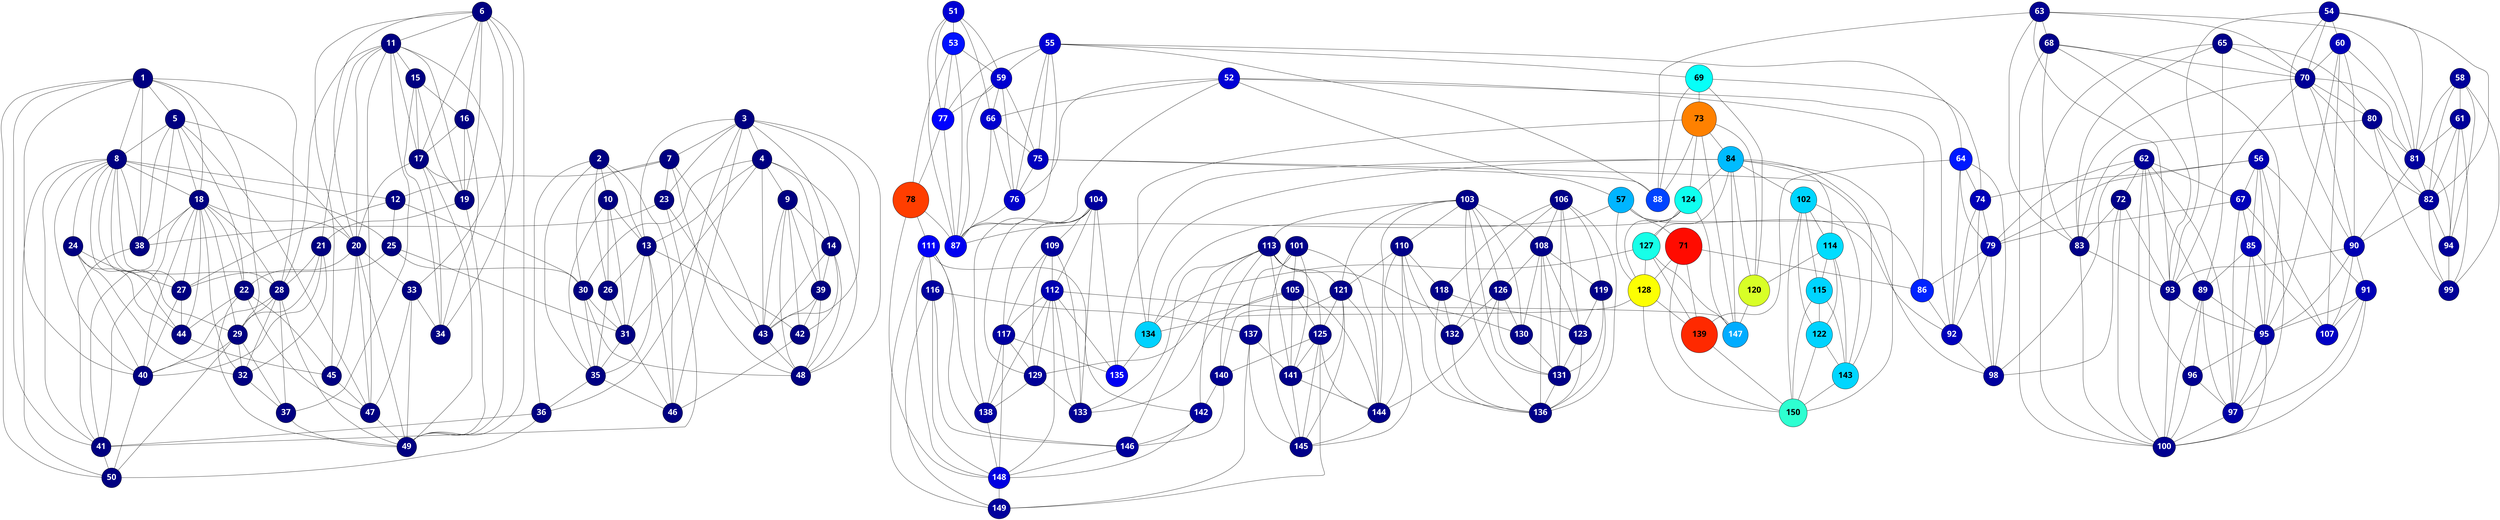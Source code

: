 graph Walk {
1 [fillcolor="0.6667,1.0000,0.5060"][style=filled][width=1.0000][height=1.0000][fontcolor="0,0,1.0"][fontsize=30][fontname="Arial Rounded MT Bold"]
1 -- 5
1 -- 8
1 -- 18
1 -- 28
1 -- 29
1 -- 38
1 -- 40
1 -- 41
1 -- 50
2 [fillcolor="0.6667,1.0000,0.5060"][style=filled][width=1.0000][height=1.0000][fontcolor="0,0,1.0"][fontsize=30][fontname="Arial Rounded MT Bold"]
2 -- 10
2 -- 13
2 -- 26
2 -- 35
2 -- 36
2 -- 46
3 [fillcolor="0.6667,1.0000,0.5060"][style=filled][width=1.0000][height=1.0000][fontcolor="0,0,1.0"][fontsize=30][fontname="Arial Rounded MT Bold"]
3 -- 4
3 -- 7
3 -- 13
3 -- 14
3 -- 23
3 -- 36
3 -- 43
3 -- 46
3 -- 48
4 [fillcolor="0.6667,1.0000,0.5060"][style=filled][width=1.0000][height=1.0000][fontcolor="0,0,1.0"][fontsize=30][fontname="Arial Rounded MT Bold"]
4 -- 9
4 -- 13
4 -- 30
4 -- 31
4 -- 39
4 -- 43
4 -- 48
5 [fillcolor="0.6667,1.0000,0.5060"][style=filled][width=1.0000][height=1.0000][fontcolor="0,0,1.0"][fontsize=30][fontname="Arial Rounded MT Bold"]
5 -- 8
5 -- 18
5 -- 20
5 -- 22
5 -- 38
5 -- 41
5 -- 47
6 [fillcolor="0.6667,1.0000,0.5060"][style=filled][width=1.0000][height=1.0000][fontcolor="0,0,1.0"][fontsize=30][fontname="Arial Rounded MT Bold"]
6 -- 11
6 -- 16
6 -- 17
6 -- 19
6 -- 20
6 -- 33
6 -- 34
6 -- 45
6 -- 49
7 [fillcolor="0.6667,1.0000,0.5060"][style=filled][width=1.0000][height=1.0000][fontcolor="0,0,1.0"][fontsize=30][fontname="Arial Rounded MT Bold"]
7 -- 12
7 -- 23
7 -- 30
7 -- 43
7 -- 48
8 [fillcolor="0.6667,1.0000,0.5060"][style=filled][width=1.0000][height=1.0000][fontcolor="0,0,1.0"][fontsize=30][fontname="Arial Rounded MT Bold"]
8 -- 12
8 -- 18
8 -- 24
8 -- 25
8 -- 27
8 -- 28
8 -- 29
8 -- 38
8 -- 40
8 -- 41
8 -- 44
8 -- 50
9 [fillcolor="0.6667,1.0000,0.5060"][style=filled][width=1.0000][height=1.0000][fontcolor="0,0,1.0"][fontsize=30][fontname="Arial Rounded MT Bold"]
9 -- 14
9 -- 39
9 -- 42
9 -- 43
9 -- 48
10 [fillcolor="0.6667,1.0000,0.5060"][style=filled][width=1.0000][height=1.0000][fontcolor="0,0,1.0"][fontsize=30][fontname="Arial Rounded MT Bold"]
10 -- 13
10 -- 26
10 -- 31
10 -- 35
11 [fillcolor="0.6667,1.0000,0.5060"][style=filled][width=1.0000][height=1.0000][fontcolor="0,0,1.0"][fontsize=30][fontname="Arial Rounded MT Bold"]
11 -- 15
11 -- 17
11 -- 19
11 -- 20
11 -- 21
11 -- 28
11 -- 37
11 -- 47
11 -- 49
12 [fillcolor="0.6667,1.0000,0.5060"][style=filled][width=1.0000][height=1.0000][fontcolor="0,0,1.0"][fontsize=30][fontname="Arial Rounded MT Bold"]
12 -- 25
12 -- 27
12 -- 30
13 [fillcolor="0.6667,1.0000,0.5060"][style=filled][width=1.0000][height=1.0000][fontcolor="0,0,1.0"][fontsize=30][fontname="Arial Rounded MT Bold"]
13 -- 26
13 -- 31
13 -- 35
13 -- 42
13 -- 46
14 [fillcolor="0.6667,1.0000,0.5060"][style=filled][width=1.0000][height=1.0000][fontcolor="0,0,1.0"][fontsize=30][fontname="Arial Rounded MT Bold"]
14 -- 39
14 -- 42
14 -- 43
14 -- 48
15 [fillcolor="0.6667,1.0000,0.5060"][style=filled][width=1.0000][height=1.0000][fontcolor="0,0,1.0"][fontsize=30][fontname="Arial Rounded MT Bold"]
15 -- 16
15 -- 17
15 -- 19
15 -- 34
16 [fillcolor="0.6667,1.0000,0.5060"][style=filled][width=1.0000][height=1.0000][fontcolor="0,0,1.0"][fontsize=30][fontname="Arial Rounded MT Bold"]
16 -- 17
16 -- 19
16 -- 34
17 [fillcolor="0.6667,1.0000,0.5060"][style=filled][width=1.0000][height=1.0000][fontcolor="0,0,1.0"][fontsize=30][fontname="Arial Rounded MT Bold"]
17 -- 19
17 -- 20
17 -- 34
17 -- 49
18 [fillcolor="0.6667,1.0000,0.5060"][style=filled][width=1.0000][height=1.0000][fontcolor="0,0,1.0"][fontsize=30][fontname="Arial Rounded MT Bold"]
18 -- 20
18 -- 22
18 -- 27
18 -- 28
18 -- 29
18 -- 32
18 -- 38
18 -- 40
18 -- 41
18 -- 44
19 [fillcolor="0.6667,1.0000,0.5060"][style=filled][width=1.0000][height=1.0000][fontcolor="0,0,1.0"][fontsize=30][fontname="Arial Rounded MT Bold"]
19 -- 21
19 -- 49
20 [fillcolor="0.6667,1.0000,0.5060"][style=filled][width=1.0000][height=1.0000][fontcolor="0,0,1.0"][fontsize=30][fontname="Arial Rounded MT Bold"]
20 -- 22
20 -- 33
20 -- 45
20 -- 47
20 -- 49
21 [fillcolor="0.6667,1.0000,0.5060"][style=filled][width=1.0000][height=1.0000][fontcolor="0,0,1.0"][fontsize=30][fontname="Arial Rounded MT Bold"]
21 -- 28
21 -- 29
21 -- 32
21 -- 40
22 [fillcolor="0.6667,1.0000,0.5060"][style=filled][width=1.0000][height=1.0000][fontcolor="0,0,1.0"][fontsize=30][fontname="Arial Rounded MT Bold"]
22 -- 44
22 -- 45
22 -- 47
22 -- 49
23 [fillcolor="0.6667,1.0000,0.5060"][style=filled][width=1.0000][height=1.0000][fontcolor="0,0,1.0"][fontsize=30][fontname="Arial Rounded MT Bold"]
23 -- 38
23 -- 41
23 -- 43
24 [fillcolor="0.6667,1.0000,0.5060"][style=filled][width=1.0000][height=1.0000][fontcolor="0,0,1.0"][fontsize=30][fontname="Arial Rounded MT Bold"]
24 -- 27
24 -- 32
24 -- 40
24 -- 44
25 [fillcolor="0.6667,1.0000,0.5060"][style=filled][width=1.0000][height=1.0000][fontcolor="0,0,1.0"][fontsize=30][fontname="Arial Rounded MT Bold"]
25 -- 27
25 -- 30
25 -- 31
26 [fillcolor="0.6667,1.0000,0.5060"][style=filled][width=1.0000][height=1.0000][fontcolor="0,0,1.0"][fontsize=30][fontname="Arial Rounded MT Bold"]
26 -- 31
26 -- 35
27 [fillcolor="0.6667,1.0000,0.5060"][style=filled][width=1.0000][height=1.0000][fontcolor="0,0,1.0"][fontsize=30][fontname="Arial Rounded MT Bold"]
27 -- 40
27 -- 44
28 [fillcolor="0.6667,1.0000,0.5060"][style=filled][width=1.0000][height=1.0000][fontcolor="0,0,1.0"][fontsize=30][fontname="Arial Rounded MT Bold"]
28 -- 29
28 -- 32
28 -- 37
28 -- 40
28 -- 49
29 [fillcolor="0.6667,1.0000,0.5060"][style=filled][width=1.0000][height=1.0000][fontcolor="0,0,1.0"][fontsize=30][fontname="Arial Rounded MT Bold"]
29 -- 32
29 -- 37
29 -- 40
29 -- 50
30 [fillcolor="0.6667,1.0000,0.5060"][style=filled][width=1.0000][height=1.0000][fontcolor="0,0,1.0"][fontsize=30][fontname="Arial Rounded MT Bold"]
30 -- 31
30 -- 35
30 -- 48
31 [fillcolor="0.6667,1.0000,0.5060"][style=filled][width=1.0000][height=1.0000][fontcolor="0,0,1.0"][fontsize=30][fontname="Arial Rounded MT Bold"]
31 -- 35
31 -- 46
32 [fillcolor="0.6667,1.0000,0.5060"][style=filled][width=1.0000][height=1.0000][fontcolor="0,0,1.0"][fontsize=30][fontname="Arial Rounded MT Bold"]
32 -- 37
33 [fillcolor="0.6667,1.0000,0.5060"][style=filled][width=1.0000][height=1.0000][fontcolor="0,0,1.0"][fontsize=30][fontname="Arial Rounded MT Bold"]
33 -- 34
33 -- 47
33 -- 49
34 [fillcolor="0.6667,1.0000,0.5060"][style=filled][width=1.0000][height=1.0000][fontcolor="0,0,1.0"][fontsize=30][fontname="Arial Rounded MT Bold"]
35 [fillcolor="0.6667,1.0000,0.5060"][style=filled][width=1.0000][height=1.0000][fontcolor="0,0,1.0"][fontsize=30][fontname="Arial Rounded MT Bold"]
35 -- 36
35 -- 46
36 [fillcolor="0.6667,1.0000,0.5060"][style=filled][width=1.0000][height=1.0000][fontcolor="0,0,1.0"][fontsize=30][fontname="Arial Rounded MT Bold"]
36 -- 41
36 -- 50
37 [fillcolor="0.6667,1.0000,0.5060"][style=filled][width=1.0000][height=1.0000][fontcolor="0,0,1.0"][fontsize=30][fontname="Arial Rounded MT Bold"]
37 -- 49
38 [fillcolor="0.6667,1.0000,0.5060"][style=filled][width=1.0000][height=1.0000][fontcolor="0,0,1.0"][fontsize=30][fontname="Arial Rounded MT Bold"]
38 -- 41
39 [fillcolor="0.6667,1.0000,0.5060"][style=filled][width=1.0000][height=1.0000][fontcolor="0,0,1.0"][fontsize=30][fontname="Arial Rounded MT Bold"]
39 -- 42
39 -- 43
39 -- 48
40 [fillcolor="0.6667,1.0000,0.5060"][style=filled][width=1.0000][height=1.0000][fontcolor="0,0,1.0"][fontsize=30][fontname="Arial Rounded MT Bold"]
40 -- 50
41 [fillcolor="0.6667,1.0000,0.5060"][style=filled][width=1.0000][height=1.0000][fontcolor="0,0,1.0"][fontsize=30][fontname="Arial Rounded MT Bold"]
41 -- 50
42 [fillcolor="0.6667,1.0000,0.5060"][style=filled][width=1.0000][height=1.0000][fontcolor="0,0,1.0"][fontsize=30][fontname="Arial Rounded MT Bold"]
42 -- 46
43 [fillcolor="0.6667,1.0000,0.5060"][style=filled][width=1.0000][height=1.0000][fontcolor="0,0,1.0"][fontsize=30][fontname="Arial Rounded MT Bold"]
43 -- 48
44 [fillcolor="0.6667,1.0000,0.5060"][style=filled][width=1.0000][height=1.0000][fontcolor="0,0,1.0"][fontsize=30][fontname="Arial Rounded MT Bold"]
44 -- 45
45 [fillcolor="0.6667,1.0000,0.5060"][style=filled][width=1.0000][height=1.0000][fontcolor="0,0,1.0"][fontsize=30][fontname="Arial Rounded MT Bold"]
45 -- 47
46 [fillcolor="0.6667,1.0000,0.5060"][style=filled][width=1.0000][height=1.0000][fontcolor="0,0,1.0"][fontsize=30][fontname="Arial Rounded MT Bold"]
47 [fillcolor="0.6667,1.0000,0.5060"][style=filled][width=1.0000][height=1.0000][fontcolor="0,0,1.0"][fontsize=30][fontname="Arial Rounded MT Bold"]
47 -- 49
48 [fillcolor="0.6667,1.0000,0.5060"][style=filled][width=1.0000][height=1.0000][fontcolor="0,0,1.0"][fontsize=30][fontname="Arial Rounded MT Bold"]
49 [fillcolor="0.6667,1.0000,0.5060"][style=filled][width=1.0000][height=1.0000][fontcolor="0,0,1.0"][fontsize=30][fontname="Arial Rounded MT Bold"]
50 [fillcolor="0.6667,1.0000,0.5060"][style=filled][width=1.0000][height=1.0000][fontcolor="0,0,1.0"][fontsize=30][fontname="Arial Rounded MT Bold"]
51 [fillcolor="0.6667,1.0000,0.8287"][style=filled][width=1.0808][height=1.0808][fontcolor="0,0,1.0"][fontsize=30][fontname="Arial Rounded MT Bold"]
51 -- 53
51 -- 59
51 -- 66
51 -- 77
51 -- 87
52 [fillcolor="0.6667,1.0000,0.8327"][style=filled][width=1.0816][height=1.0816][fontcolor="0,0,1.0"][fontsize=30][fontname="Arial Rounded MT Bold"]
52 -- 57
52 -- 66
52 -- 76
52 -- 86
52 -- 87
52 -- 92
53 [fillcolor="0.6547,1.0000,1.0000"][style=filled][width=1.1421][height=1.1421][fontcolor="0,0,1.0"][fontsize=30][fontname="Arial Rounded MT Bold"]
53 -- 59
53 -- 77
53 -- 78
53 -- 87
54 [fillcolor="0.6667,1.0000,0.6335"][style=filled][width=1.0322][height=1.0322][fontcolor="0,0,1.0"][fontsize=30][fontname="Arial Rounded MT Bold"]
54 -- 60
54 -- 70
54 -- 81
54 -- 82
54 -- 90
54 -- 93
55 [fillcolor="0.6667,1.0000,0.8287"][style=filled][width=1.0809][height=1.0809][fontcolor="0,0,1.0"][fontsize=30][fontname="Arial Rounded MT Bold"]
55 -- 59
55 -- 64
55 -- 69
55 -- 75
55 -- 76
55 -- 77
55 -- 87
55 -- 88
56 [fillcolor="0.6667,1.0000,0.6853"][style=filled][width=1.0450][height=1.0450][fontcolor="0,0,1.0"][fontsize=30][fontname="Arial Rounded MT Bold"]
56 -- 67
56 -- 74
56 -- 79
56 -- 85
56 -- 91
56 -- 95
56 -- 97
57 [fillcolor="0.5485,1.0000,1.0000"][style=filled][width=1.3024][height=1.3024][fontcolor="0,0,0.0"][fontsize=30][fontname="Arial Rounded MT Bold"]
57 -- 71
57 -- 86
57 -- 87
57 -- 92
57 -- 128
58 [fillcolor="0.6667,1.0000,0.6016"][style=filled][width=1.0237][height=1.0237][fontcolor="0,0,1.0"][fontsize=30][fontname="Arial Rounded MT Bold"]
58 -- 61
58 -- 81
58 -- 82
58 -- 94
58 -- 99
59 [fillcolor="0.6667,1.0000,0.8088"][style=filled][width=1.0763][height=1.0763][fontcolor="0,0,1.0"][fontsize=30][fontname="Arial Rounded MT Bold"]
59 -- 66
59 -- 75
59 -- 76
59 -- 77
59 -- 87
60 [fillcolor="0.6667,1.0000,0.7211"][style=filled][width=1.0535][height=1.0535][fontcolor="0,0,1.0"][fontsize=30][fontname="Arial Rounded MT Bold"]
60 -- 70
60 -- 81
60 -- 90
60 -- 95
60 -- 107
61 [fillcolor="0.6667,1.0000,0.6016"][style=filled][width=1.0237][height=1.0237][fontcolor="0,0,1.0"][fontsize=30][fontname="Arial Rounded MT Bold"]
61 -- 81
61 -- 82
61 -- 94
61 -- 99
62 [fillcolor="0.6667,1.0000,0.5936"][style=filled][width=1.0221][height=1.0221][fontcolor="0,0,1.0"][fontsize=30][fontname="Arial Rounded MT Bold"]
62 -- 67
62 -- 72
62 -- 79
62 -- 89
62 -- 96
62 -- 97
62 -- 98
62 -- 100
63 [fillcolor="0.6667,1.0000,0.5697"][style=filled][width=1.0156][height=1.0156][fontcolor="0,0,1.0"][fontsize=30][fontname="Arial Rounded MT Bold"]
63 -- 68
63 -- 70
63 -- 81
63 -- 83
63 -- 88
63 -- 93
64 [fillcolor="0.6494,1.0000,1.0000"][style=filled][width=1.1500][height=1.1500][fontcolor="0,0,1.0"][fontsize=30][fontname="Arial Rounded MT Bold"]
64 -- 74
64 -- 79
64 -- 92
64 -- 98
64 -- 139
65 [fillcolor="0.6667,1.0000,0.5378"][style=filled][width=1.0082][height=1.0082][fontcolor="0,0,1.0"][fontsize=30][fontname="Arial Rounded MT Bold"]
65 -- 70
65 -- 80
65 -- 83
65 -- 89
65 -- 100
66 [fillcolor="0.6667,1.0000,0.8048"][style=filled][width=1.0752][height=1.0752][fontcolor="0,0,1.0"][fontsize=30][fontname="Arial Rounded MT Bold"]
66 -- 75
66 -- 76
66 -- 87
67 [fillcolor="0.6667,1.0000,0.7291"][style=filled][width=1.0564][height=1.0564][fontcolor="0,0,1.0"][fontsize=30][fontname="Arial Rounded MT Bold"]
67 -- 79
67 -- 85
67 -- 97
67 -- 107
68 [fillcolor="0.6667,1.0000,0.5378"][style=filled][width=1.0076][height=1.0076][fontcolor="0,0,1.0"][fontsize=30][fontname="Arial Rounded MT Bold"]
68 -- 70
68 -- 83
68 -- 93
68 -- 95
68 -- 100
69 [fillcolor="0.4952,0.9721,1.0000"][style=filled][width=1.3818][height=1.3818][fontcolor="0,0,0.0"][fontsize=30][fontname="Arial Rounded MT Bold"]
69 -- 73
69 -- 74
69 -- 88
69 -- 120
70 [fillcolor="0.6667,1.0000,0.5896"][style=filled][width=1.0212][height=1.0212][fontcolor="0,0,1.0"][fontsize=30][fontname="Arial Rounded MT Bold"]
70 -- 80
70 -- 81
70 -- 82
70 -- 83
70 -- 90
70 -- 93
71 [fillcolor="0.0073,1.0000,1.0000"][style=filled][width=1.8660][height=1.8660][fontcolor="0,0,0.0"][fontsize=30][fontname="Arial Rounded MT Bold"]
71 -- 86
71 -- 128
71 -- 139
71 -- 150
72 [fillcolor="0.6667,1.0000,0.5378"][style=filled][width=1.0077][height=1.0077][fontcolor="0,0,1.0"][fontsize=30][fontname="Arial Rounded MT Bold"]
72 -- 83
72 -- 93
72 -- 98
72 -- 100
73 [fillcolor="0.0843,1.0000,1.0000"][style=filled][width=1.7497][height=1.7497][fontcolor="0,0,0.0"][fontsize=30][fontname="Arial Rounded MT Bold"]
73 -- 84
73 -- 88
73 -- 120
73 -- 124
73 -- 134
73 -- 147
74 [fillcolor="0.6667,1.0000,0.7211"][style=filled][width=1.0540][height=1.0540][fontcolor="0,0,1.0"][fontsize=30][fontname="Arial Rounded MT Bold"]
74 -- 79
74 -- 92
74 -- 98
75 [fillcolor="0.6667,1.0000,0.7450"][style=filled][width=1.0603][height=1.0603][fontcolor="0,0,1.0"][fontsize=30][fontname="Arial Rounded MT Bold"]
75 -- 76
75 -- 88
75 -- 98
76 [fillcolor="0.6667,1.0000,0.7968"][style=filled][width=1.0732][height=1.0732][fontcolor="0,0,1.0"][fontsize=30][fontname="Arial Rounded MT Bold"]
76 -- 87
77 [fillcolor="0.6653,1.0000,1.0000"][style=filled][width=1.1264][height=1.1264][fontcolor="0,0,1.0"][fontsize=30][fontname="Arial Rounded MT Bold"]
77 -- 78
77 -- 87
78 [fillcolor="0.0405,1.0000,1.0000"][style=filled][width=1.8161][height=1.8161][fontcolor="0,0,0.0"][fontsize=30][fontname="Arial Rounded MT Bold"]
78 -- 87
78 -- 111
78 -- 148
79 [fillcolor="0.6667,1.0000,0.6733"][style=filled][width=1.0424][height=1.0424][fontcolor="0,0,1.0"][fontsize=30][fontname="Arial Rounded MT Bold"]
79 -- 86
79 -- 92
79 -- 98
80 [fillcolor="0.6667,1.0000,0.5618"][style=filled][width=1.0140][height=1.0140][fontcolor="0,0,1.0"][fontsize=30][fontname="Arial Rounded MT Bold"]
80 -- 81
80 -- 82
80 -- 83
80 -- 99
81 [fillcolor="0.6667,1.0000,0.6175"][style=filled][width=1.0277][height=1.0277][fontcolor="0,0,1.0"][fontsize=30][fontname="Arial Rounded MT Bold"]
81 -- 82
81 -- 90
81 -- 94
82 [fillcolor="0.6667,1.0000,0.6056"][style=filled][width=1.0254][height=1.0254][fontcolor="0,0,1.0"][fontsize=30][fontname="Arial Rounded MT Bold"]
82 -- 90
82 -- 94
82 -- 99
83 [fillcolor="0.6667,1.0000,0.5299"][style=filled][width=1.0064][height=1.0064][fontcolor="0,0,1.0"][fontsize=30][fontname="Arial Rounded MT Bold"]
83 -- 93
83 -- 100
84 [fillcolor="0.5438,1.0000,1.0000"][style=filled][width=1.3095][height=1.3095][fontcolor="0,0,0.0"][fontsize=30][fontname="Arial Rounded MT Bold"]
84 -- 102
84 -- 114
84 -- 120
84 -- 124
84 -- 127
84 -- 134
84 -- 135
84 -- 143
84 -- 147
84 -- 150
85 [fillcolor="0.6667,1.0000,0.7291"][style=filled][width=1.0561][height=1.0561][fontcolor="0,0,1.0"][fontsize=30][fontname="Arial Rounded MT Bold"]
85 -- 89
85 -- 95
85 -- 97
85 -- 107
86 [fillcolor="0.6428,1.0000,1.0000"][style=filled][width=1.1604][height=1.1604][fontcolor="0,0,1.0"][fontsize=30][fontname="Arial Rounded MT Bold"]
86 -- 92
87 [fillcolor="0.6667,1.0000,0.9402"][style=filled][width=1.1092][height=1.1092][fontcolor="0,0,1.0"][fontsize=30][fontname="Arial Rounded MT Bold"]
88 [fillcolor="0.6222,1.0000,1.0000"][style=filled][width=1.1911][height=1.1911][fontcolor="0,0,1.0"][fontsize=30][fontname="Arial Rounded MT Bold"]
89 [fillcolor="0.6667,1.0000,0.5936"][style=filled][width=1.0223][height=1.0223][fontcolor="0,0,1.0"][fontsize=30][fontname="Arial Rounded MT Bold"]
89 -- 95
89 -- 96
89 -- 97
89 -- 100
90 [fillcolor="0.6667,1.0000,0.6972"][style=filled][width=1.0482][height=1.0482][fontcolor="0,0,1.0"][fontsize=30][fontname="Arial Rounded MT Bold"]
90 -- 91
90 -- 93
90 -- 95
90 -- 107
91 [fillcolor="0.6667,1.0000,0.7171"][style=filled][width=1.0531][height=1.0531][fontcolor="0,0,1.0"][fontsize=30][fontname="Arial Rounded MT Bold"]
91 -- 95
91 -- 97
91 -- 100
91 -- 107
92 [fillcolor="0.6667,1.0000,0.7371"][style=filled][width=1.0582][height=1.0582][fontcolor="0,0,1.0"][fontsize=30][fontname="Arial Rounded MT Bold"]
92 -- 98
93 [fillcolor="0.6667,1.0000,0.5618"][style=filled][width=1.0141][height=1.0141][fontcolor="0,0,1.0"][fontsize=30][fontname="Arial Rounded MT Bold"]
93 -- 95
93 -- 100
94 [fillcolor="0.6667,1.0000,0.6016"][style=filled][width=1.0237][height=1.0237][fontcolor="0,0,1.0"][fontsize=30][fontname="Arial Rounded MT Bold"]
94 -- 99
95 [fillcolor="0.6667,1.0000,0.6414"][style=filled][width=1.0336][height=1.0336][fontcolor="0,0,1.0"][fontsize=30][fontname="Arial Rounded MT Bold"]
95 -- 96
95 -- 97
95 -- 100
96 [fillcolor="0.6667,1.0000,0.5657"][style=filled][width=1.0146][height=1.0146][fontcolor="0,0,1.0"][fontsize=30][fontname="Arial Rounded MT Bold"]
96 -- 97
96 -- 100
97 [fillcolor="0.6667,1.0000,0.6494"][style=filled][width=1.0358][height=1.0358][fontcolor="0,0,1.0"][fontsize=30][fontname="Arial Rounded MT Bold"]
97 -- 100
98 [fillcolor="0.6667,1.0000,0.6175"][style=filled][width=1.0283][height=1.0283][fontcolor="0,0,1.0"][fontsize=30][fontname="Arial Rounded MT Bold"]
99 [fillcolor="0.6667,1.0000,0.5936"][style=filled][width=1.0216][height=1.0216][fontcolor="0,0,1.0"][fontsize=30][fontname="Arial Rounded MT Bold"]
100 [fillcolor="0.6667,1.0000,0.5657"][style=filled][width=1.0149][height=1.0149][fontcolor="0,0,1.0"][fontsize=30][fontname="Arial Rounded MT Bold"]
101 [fillcolor="0.6667,1.0000,0.5418"][style=filled][width=1.0085][height=1.0085][fontcolor="0,0,1.0"][fontsize=30][fontname="Arial Rounded MT Bold"]
101 -- 105
101 -- 137
101 -- 141
101 -- 144
101 -- 145
102 [fillcolor="0.5272,1.0000,1.0000"][style=filled][width=1.3341][height=1.3341][fontcolor="0,0,0.0"][fontsize=30][fontname="Arial Rounded MT Bold"]
102 -- 114
102 -- 115
102 -- 122
102 -- 143
102 -- 150
103 [fillcolor="0.6667,1.0000,0.5339"][style=filled][width=1.0073][height=1.0073][fontcolor="0,0,1.0"][fontsize=30][fontname="Arial Rounded MT Bold"]
103 -- 108
103 -- 110
103 -- 113
103 -- 121
103 -- 126
103 -- 130
103 -- 131
103 -- 136
103 -- 144
104 [fillcolor="0.6667,1.0000,0.6175"][style=filled][width=1.0283][height=1.0283][fontcolor="0,0,1.0"][fontsize=30][fontname="Arial Rounded MT Bold"]
104 -- 109
104 -- 112
104 -- 117
104 -- 129
104 -- 133
104 -- 135
104 -- 138
105 [fillcolor="0.6667,1.0000,0.5498"][style=filled][width=1.0112][height=1.0112][fontcolor="0,0,1.0"][fontsize=30][fontname="Arial Rounded MT Bold"]
105 -- 125
105 -- 129
105 -- 133
105 -- 141
105 -- 144
106 [fillcolor="0.6667,1.0000,0.5339"][style=filled][width=1.0072][height=1.0072][fontcolor="0,0,1.0"][fontsize=30][fontname="Arial Rounded MT Bold"]
106 -- 108
106 -- 118
106 -- 119
106 -- 123
106 -- 131
106 -- 132
106 -- 136
107 [fillcolor="0.6667,1.0000,0.7689"][style=filled][width=1.0656][height=1.0656][fontcolor="0,0,1.0"][fontsize=30][fontname="Arial Rounded MT Bold"]
108 [fillcolor="0.6667,1.0000,0.5339"][style=filled][width=1.0072][height=1.0072][fontcolor="0,0,1.0"][fontsize=30][fontname="Arial Rounded MT Bold"]
108 -- 119
108 -- 123
108 -- 126
108 -- 130
108 -- 131
108 -- 136
109 [fillcolor="0.6667,1.0000,0.6056"][style=filled][width=1.0249][height=1.0249][fontcolor="0,0,1.0"][fontsize=30][fontname="Arial Rounded MT Bold"]
109 -- 112
109 -- 117
109 -- 129
109 -- 133
110 [fillcolor="0.6667,1.0000,0.5339"][style=filled][width=1.0073][height=1.0073][fontcolor="0,0,1.0"][fontsize=30][fontname="Arial Rounded MT Bold"]
110 -- 118
110 -- 121
110 -- 132
110 -- 136
110 -- 144
110 -- 145
111 [fillcolor="0.6667,1.0000,0.9681"][style=filled][width=1.1163][height=1.1163][fontcolor="0,0,1.0"][fontsize=30][fontname="Arial Rounded MT Bold"]
111 -- 116
111 -- 138
111 -- 142
111 -- 146
111 -- 148
111 -- 149
112 [fillcolor="0.6667,1.0000,0.6932"][style=filled][width=1.0471][height=1.0471][fontcolor="0,0,1.0"][fontsize=30][fontname="Arial Rounded MT Bold"]
112 -- 117
112 -- 129
112 -- 133
112 -- 135
112 -- 138
112 -- 147
112 -- 148
113 [fillcolor="0.6667,1.0000,0.5538"][style=filled][width=1.0120][height=1.0120][fontcolor="0,0,1.0"][fontsize=30][fontname="Arial Rounded MT Bold"]
113 -- 121
113 -- 125
113 -- 130
113 -- 133
113 -- 140
113 -- 141
113 -- 142
113 -- 146
114 [fillcolor="0.5226,1.0000,1.0000"][style=filled][width=1.3413][height=1.3413][fontcolor="0,0,0.0"][fontsize=30][fontname="Arial Rounded MT Bold"]
114 -- 115
114 -- 120
114 -- 122
114 -- 143
115 [fillcolor="0.5286,1.0000,1.0000"][style=filled][width=1.3318][height=1.3318][fontcolor="0,0,0.0"][fontsize=30][fontname="Arial Rounded MT Bold"]
115 -- 122
115 -- 143
115 -- 150
116 [fillcolor="0.6667,1.0000,0.6255"][style=filled][width=1.0302][height=1.0302][fontcolor="0,0,1.0"][fontsize=30][fontname="Arial Rounded MT Bold"]
116 -- 137
116 -- 146
116 -- 148
116 -- 149
117 [fillcolor="0.6667,1.0000,0.6295"][style=filled][width=1.0307][height=1.0307][fontcolor="0,0,1.0"][fontsize=30][fontname="Arial Rounded MT Bold"]
117 -- 129
117 -- 135
117 -- 138
117 -- 148
118 [fillcolor="0.6667,1.0000,0.5339"][style=filled][width=1.0072][height=1.0072][fontcolor="0,0,1.0"][fontsize=30][fontname="Arial Rounded MT Bold"]
118 -- 123
118 -- 132
118 -- 136
119 [fillcolor="0.6667,1.0000,0.5339"][style=filled][width=1.0072][height=1.0072][fontcolor="0,0,1.0"][fontsize=30][fontname="Arial Rounded MT Bold"]
119 -- 123
119 -- 131
119 -- 136
120 [fillcolor="0.1973,0.8446,1.0000"][style=filled][width=1.5872][height=1.5872][fontcolor="0,0,0.0"][fontsize=30][fontname="Arial Rounded MT Bold"]
120 -- 147
121 [fillcolor="0.6667,1.0000,0.5378"][style=filled][width=1.0078][height=1.0078][fontcolor="0,0,1.0"][fontsize=30][fontname="Arial Rounded MT Bold"]
121 -- 125
121 -- 140
121 -- 141
121 -- 144
121 -- 145
122 [fillcolor="0.5292,1.0000,1.0000"][style=filled][width=1.3312][height=1.3312][fontcolor="0,0,0.0"][fontsize=30][fontname="Arial Rounded MT Bold"]
122 -- 143
122 -- 150
123 [fillcolor="0.6667,1.0000,0.5339"][style=filled][width=1.0072][height=1.0072][fontcolor="0,0,1.0"][fontsize=30][fontname="Arial Rounded MT Bold"]
123 -- 131
123 -- 136
124 [fillcolor="0.4887,0.9363,1.0000"][style=filled][width=1.3911][height=1.3911][fontcolor="0,0,0.0"][fontsize=30][fontname="Arial Rounded MT Bold"]
124 -- 127
124 -- 128
124 -- 134
124 -- 147
125 [fillcolor="0.6667,1.0000,0.5498"][style=filled][width=1.0105][height=1.0105][fontcolor="0,0,1.0"][fontsize=30][fontname="Arial Rounded MT Bold"]
125 -- 140
125 -- 141
125 -- 144
125 -- 145
125 -- 149
126 [fillcolor="0.6667,1.0000,0.5339"][style=filled][width=1.0072][height=1.0072][fontcolor="0,0,1.0"][fontsize=30][fontname="Arial Rounded MT Bold"]
126 -- 130
126 -- 131
126 -- 132
126 -- 144
127 [fillcolor="0.4832,0.9084,1.0000"][style=filled][width=1.3981][height=1.3981][fontcolor="0,0,0.0"][fontsize=30][fontname="Arial Rounded MT Bold"]
127 -- 128
127 -- 134
127 -- 139
127 -- 147
128 [fillcolor="0.1687,0.9880,1.0000"][style=filled][width=1.6227][height=1.6227][fontcolor="0,0,0.0"][fontsize=30][fontname="Arial Rounded MT Bold"]
128 -- 134
128 -- 139
128 -- 150
129 [fillcolor="0.6667,1.0000,0.5936"][style=filled][width=1.0225][height=1.0225][fontcolor="0,0,1.0"][fontsize=30][fontname="Arial Rounded MT Bold"]
129 -- 133
129 -- 138
130 [fillcolor="0.6667,1.0000,0.5339"][style=filled][width=1.0073][height=1.0073][fontcolor="0,0,1.0"][fontsize=30][fontname="Arial Rounded MT Bold"]
130 -- 131
131 [fillcolor="0.6667,1.0000,0.5339"][style=filled][width=1.0072][height=1.0072][fontcolor="0,0,1.0"][fontsize=30][fontname="Arial Rounded MT Bold"]
131 -- 136
132 [fillcolor="0.6667,1.0000,0.5339"][style=filled][width=1.0072][height=1.0072][fontcolor="0,0,1.0"][fontsize=30][fontname="Arial Rounded MT Bold"]
132 -- 136
133 [fillcolor="0.6667,1.0000,0.5817"][style=filled][width=1.0188][height=1.0188][fontcolor="0,0,1.0"][fontsize=30][fontname="Arial Rounded MT Bold"]
134 [fillcolor="0.5299,1.0000,1.0000"][style=filled][width=1.3297][height=1.3297][fontcolor="0,0,0.0"][fontsize=30][fontname="Arial Rounded MT Bold"]
134 -- 135
135 [fillcolor="0.6667,1.0000,0.9482"][style=filled][width=1.1111][height=1.1111][fontcolor="0,0,1.0"][fontsize=30][fontname="Arial Rounded MT Bold"]
136 [fillcolor="0.6667,1.0000,0.5339"][style=filled][width=1.0072][height=1.0072][fontcolor="0,0,1.0"][fontsize=30][fontname="Arial Rounded MT Bold"]
137 [fillcolor="0.6667,1.0000,0.5697"][style=filled][width=1.0163][height=1.0163][fontcolor="0,0,1.0"][fontsize=30][fontname="Arial Rounded MT Bold"]
137 -- 141
137 -- 145
137 -- 149
138 [fillcolor="0.6667,1.0000,0.6255"][style=filled][width=1.0303][height=1.0303][fontcolor="0,0,1.0"][fontsize=30][fontname="Arial Rounded MT Bold"]
138 -- 148
139 [fillcolor="0.0272,1.0000,1.0000"][style=filled][width=1.8356][height=1.8356][fontcolor="0,0,0.0"][fontsize=30][fontname="Arial Rounded MT Bold"]
139 -- 150
140 [fillcolor="0.6667,1.0000,0.5657"][style=filled][width=1.0151][height=1.0151][fontcolor="0,0,1.0"][fontsize=30][fontname="Arial Rounded MT Bold"]
140 -- 142
140 -- 146
141 [fillcolor="0.6667,1.0000,0.5378"][style=filled][width=1.0084][height=1.0084][fontcolor="0,0,1.0"][fontsize=30][fontname="Arial Rounded MT Bold"]
141 -- 144
141 -- 145
142 [fillcolor="0.6667,1.0000,0.6056"][style=filled][width=1.0252][height=1.0252][fontcolor="0,0,1.0"][fontsize=30][fontname="Arial Rounded MT Bold"]
142 -- 146
142 -- 148
143 [fillcolor="0.5272,1.0000,1.0000"][style=filled][width=1.3344][height=1.3344][fontcolor="0,0,0.0"][fontsize=30][fontname="Arial Rounded MT Bold"]
143 -- 150
144 [fillcolor="0.6667,1.0000,0.5378"][style=filled][width=1.0076][height=1.0076][fontcolor="0,0,1.0"][fontsize=30][fontname="Arial Rounded MT Bold"]
144 -- 145
145 [fillcolor="0.6667,1.0000,0.5378"][style=filled][width=1.0081][height=1.0081][fontcolor="0,0,1.0"][fontsize=30][fontname="Arial Rounded MT Bold"]
146 [fillcolor="0.6667,1.0000,0.6096"][style=filled][width=1.0261][height=1.0261][fontcolor="0,0,1.0"][fontsize=30][fontname="Arial Rounded MT Bold"]
146 -- 148
147 [fillcolor="0.5544,1.0000,1.0000"][style=filled][width=1.2930][height=1.2930][fontcolor="0,0,1.0"][fontsize=30][fontname="Arial Rounded MT Bold"]
148 [fillcolor="0.6667,1.0000,0.8805"][style=filled][width=1.0937][height=1.0937][fontcolor="0,0,1.0"][fontsize=30][fontname="Arial Rounded MT Bold"]
148 -- 149
149 [fillcolor="0.6667,1.0000,0.6096"][style=filled][width=1.0264][height=1.0264][fontcolor="0,0,1.0"][fontsize=30][fontname="Arial Rounded MT Bold"]
150 [fillcolor="0.4626,0.8167,1.0000"][style=filled][width=1.4207][height=1.4207][fontcolor="0,0,0.0"][fontsize=30][fontname="Arial Rounded MT Bold"]
}
